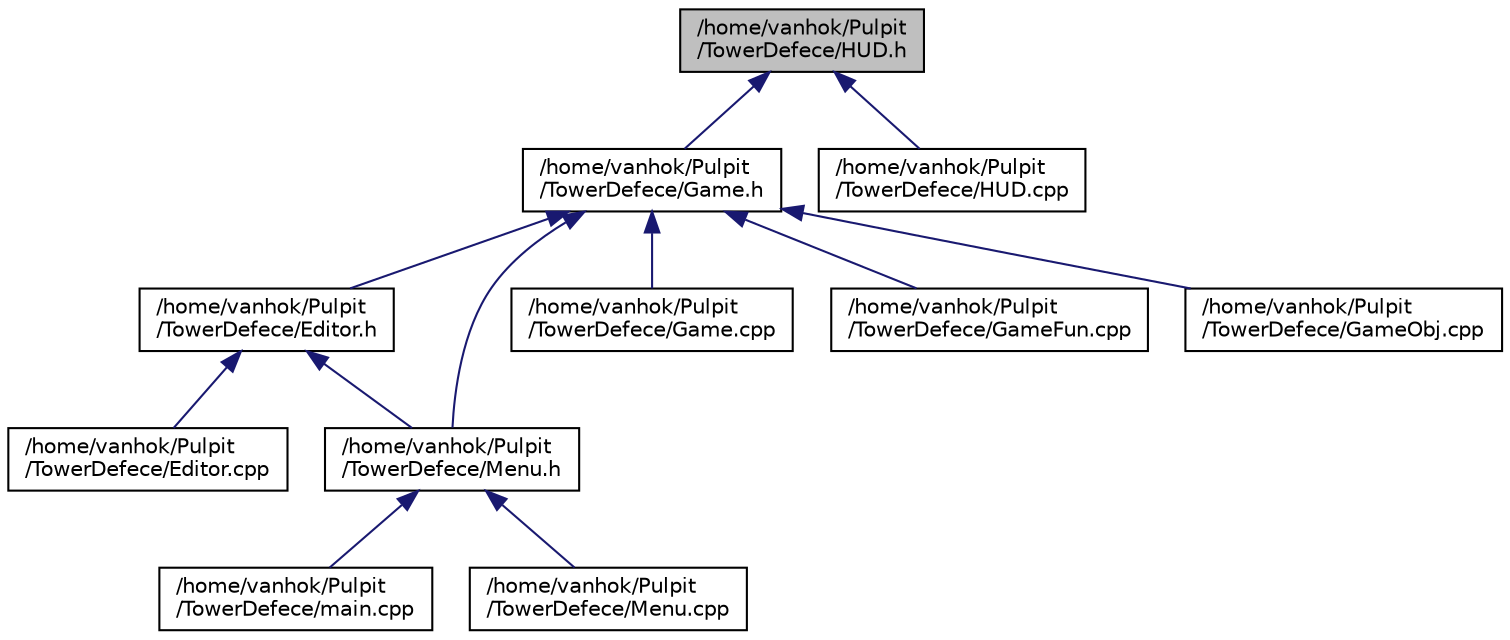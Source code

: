 digraph "/home/vanhok/Pulpit/TowerDefece/HUD.h"
{
  edge [fontname="Helvetica",fontsize="10",labelfontname="Helvetica",labelfontsize="10"];
  node [fontname="Helvetica",fontsize="10",shape=record];
  Node11 [label="/home/vanhok/Pulpit\l/TowerDefece/HUD.h",height=0.2,width=0.4,color="black", fillcolor="grey75", style="filled", fontcolor="black"];
  Node11 -> Node12 [dir="back",color="midnightblue",fontsize="10",style="solid",fontname="Helvetica"];
  Node12 [label="/home/vanhok/Pulpit\l/TowerDefece/Game.h",height=0.2,width=0.4,color="black", fillcolor="white", style="filled",URL="$_game_8h.html"];
  Node12 -> Node13 [dir="back",color="midnightblue",fontsize="10",style="solid",fontname="Helvetica"];
  Node13 [label="/home/vanhok/Pulpit\l/TowerDefece/Editor.h",height=0.2,width=0.4,color="black", fillcolor="white", style="filled",URL="$_editor_8h.html"];
  Node13 -> Node14 [dir="back",color="midnightblue",fontsize="10",style="solid",fontname="Helvetica"];
  Node14 [label="/home/vanhok/Pulpit\l/TowerDefece/Editor.cpp",height=0.2,width=0.4,color="black", fillcolor="white", style="filled",URL="$_editor_8cpp.html"];
  Node13 -> Node15 [dir="back",color="midnightblue",fontsize="10",style="solid",fontname="Helvetica"];
  Node15 [label="/home/vanhok/Pulpit\l/TowerDefece/Menu.h",height=0.2,width=0.4,color="black", fillcolor="white", style="filled",URL="$_menu_8h.html"];
  Node15 -> Node16 [dir="back",color="midnightblue",fontsize="10",style="solid",fontname="Helvetica"];
  Node16 [label="/home/vanhok/Pulpit\l/TowerDefece/main.cpp",height=0.2,width=0.4,color="black", fillcolor="white", style="filled",URL="$main_8cpp.html"];
  Node15 -> Node17 [dir="back",color="midnightblue",fontsize="10",style="solid",fontname="Helvetica"];
  Node17 [label="/home/vanhok/Pulpit\l/TowerDefece/Menu.cpp",height=0.2,width=0.4,color="black", fillcolor="white", style="filled",URL="$_menu_8cpp.html"];
  Node12 -> Node18 [dir="back",color="midnightblue",fontsize="10",style="solid",fontname="Helvetica"];
  Node18 [label="/home/vanhok/Pulpit\l/TowerDefece/Game.cpp",height=0.2,width=0.4,color="black", fillcolor="white", style="filled",URL="$_game_8cpp.html"];
  Node12 -> Node19 [dir="back",color="midnightblue",fontsize="10",style="solid",fontname="Helvetica"];
  Node19 [label="/home/vanhok/Pulpit\l/TowerDefece/GameFun.cpp",height=0.2,width=0.4,color="black", fillcolor="white", style="filled",URL="$_game_fun_8cpp.html"];
  Node12 -> Node20 [dir="back",color="midnightblue",fontsize="10",style="solid",fontname="Helvetica"];
  Node20 [label="/home/vanhok/Pulpit\l/TowerDefece/GameObj.cpp",height=0.2,width=0.4,color="black", fillcolor="white", style="filled",URL="$_game_obj_8cpp.html"];
  Node12 -> Node15 [dir="back",color="midnightblue",fontsize="10",style="solid",fontname="Helvetica"];
  Node11 -> Node21 [dir="back",color="midnightblue",fontsize="10",style="solid",fontname="Helvetica"];
  Node21 [label="/home/vanhok/Pulpit\l/TowerDefece/HUD.cpp",height=0.2,width=0.4,color="black", fillcolor="white", style="filled",URL="$_h_u_d_8cpp.html"];
}
